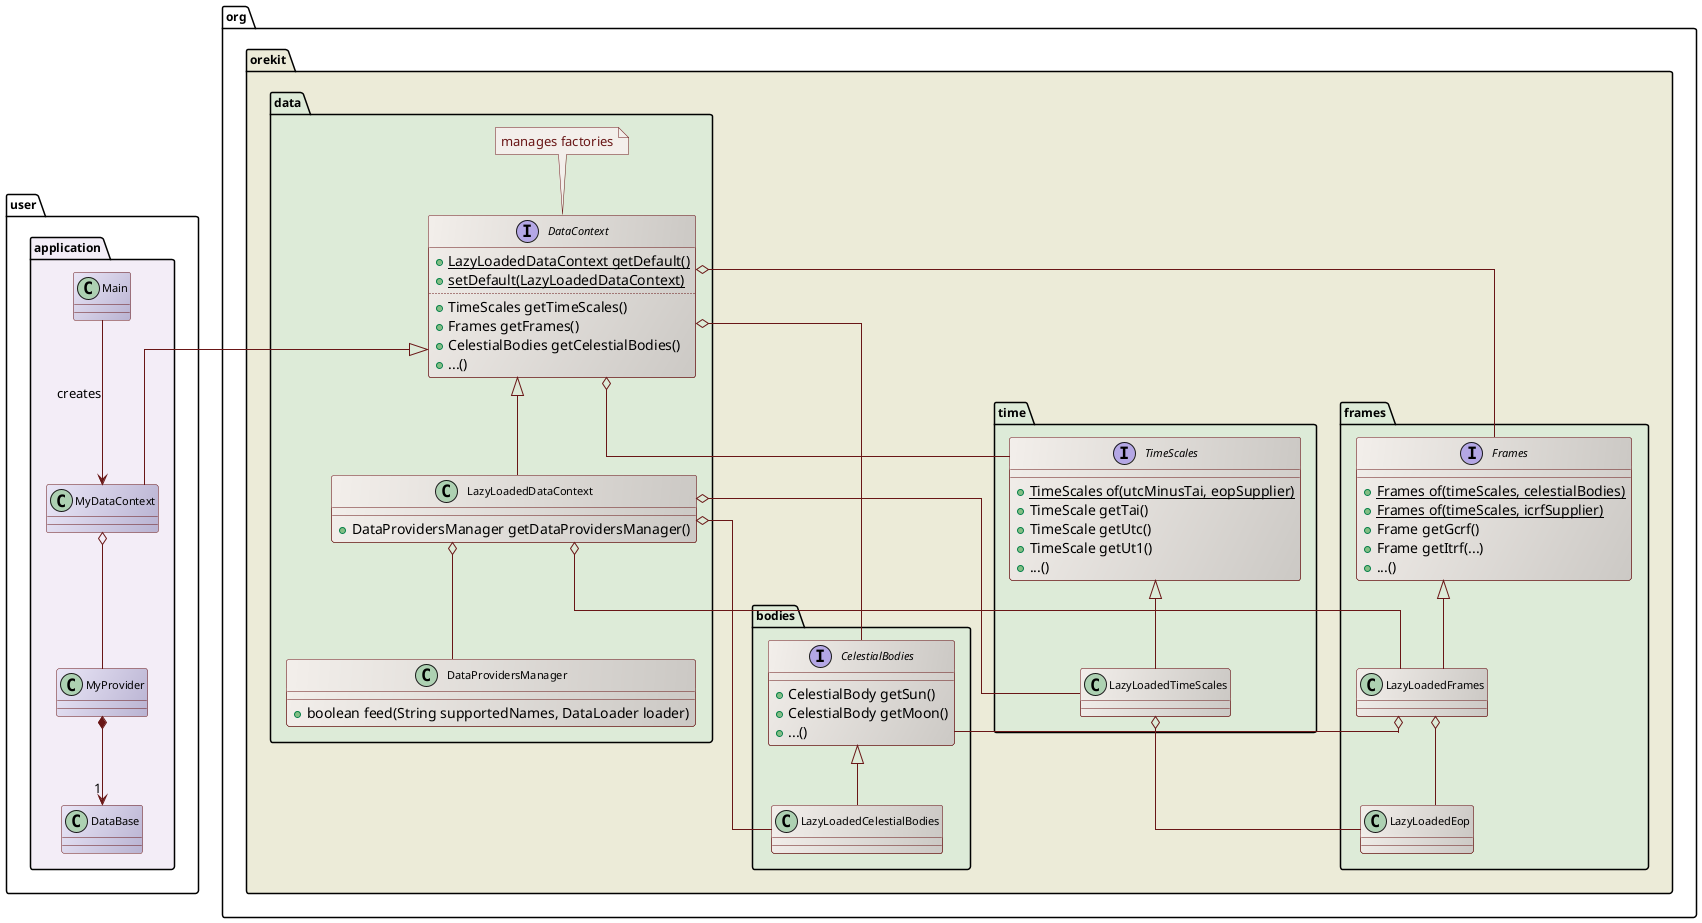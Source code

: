 ' Copyright 2002-2024 CS GROUP
' Licensed to CS GROUP (CS) under one or more
' contributor license agreements.  See the NOTICE file distributed with
' this work for additional information regarding copyright ownership.
' CS licenses this file to You under the Apache License, Version 2.0
' (the "License"); you may not use this file except in compliance with
' the License.  You may obtain a copy of the License at
'
'   http://www.apache.org/licenses/LICENSE-2.0
'
' Unless required by applicable law or agreed to in writing, software
' distributed under the License is distributed on an "AS IS" BASIS,
' WITHOUT WARRANTIES OR CONDITIONS OF ANY KIND, either express or implied.
' See the License for the specific language governing permissions and
' limitations under the License.
 
@startuml

  skinparam svek                  true
  skinparam ClassBackgroundColor  #F3EFEB/CCC9C5
  skinparam ClassArrowColor       #691616
  skinparam ClassBorderColor      #691616
  skinparam NoteBackgroundColor   #F3EFEB
  skinparam NoteBorderColor       #691616
  skinparam NoteFontColor         #691616
  skinparam ClassFontSize         11
  skinparam PackageFontSize       12
  skinparam linetype              ortho

  package org.orekit #ECEBD8 {

    package data #DDEBD8 {

      interface DataContext {
        + {static} LazyLoadedDataContext getDefault()
        + {static} setDefault(LazyLoadedDataContext)
        ..
        +TimeScales getTimeScales()
        +Frames getFrames()
        +CelestialBodies getCelestialBodies()
        +...()
      }
      note top
        manages factories
      end note

      class LazyLoadedDataContext {
        +DataProvidersManager getDataProvidersManager()
      }

      class DataProvidersManager {
        +boolean feed(String supportedNames, DataLoader loader)
      }

      LazyLoadedDataContext o--  DataProvidersManager
      DataContext           <|-- LazyLoadedDataContext

    }

    package time #DDEBD8 {
      interface TimeScales {
        {static} +TimeScales of(utcMinusTai, eopSupplier)
        +TimeScale getTai()
        +TimeScale getUtc()
        +TimeScale getUt1()
        +...()
      }

      DataContext o-- TimeScales

      class LazyLoadedTimeScales

      TimeScales            <|-- LazyLoadedTimeScales
      LazyLoadedDataContext o--  LazyLoadedTimeScales

    }

    package bodies #DDEBD8 {
      interface CelestialBodies{
        +CelestialBody getSun()
        +CelestialBody getMoon()
        +...()
      }

      class LazyLoadedCelestialBodies

      DataContext           o--  CelestialBodies
      CelestialBodies       <|-- LazyLoadedCelestialBodies
      LazyLoadedDataContext o--  LazyLoadedCelestialBodies

    }

    package frames #DDEBD8 {

      interface Frames {
        {static} +Frames of(timeScales, celestialBodies)
        {static} +Frames of(timeScales, icrfSupplier)
        +Frame getGcrf()
        +Frame getItrf(...)
        +...()
      }

      class LazyLoadedFrames

      class LazyLoadedEop
 
      DataContext           o--      Frames
      Frames                <|--     LazyLoadedFrames
      LazyLoadedTimeScales  o--      LazyLoadedEop
      LazyLoadedFrames      o--      LazyLoadedEop
      LazyLoadedFrames      o-right- CelestialBodies
      LazyLoadedDataContext o--      LazyLoadedFrames 

    }

  }

  package user.application #F3EDF7 {
    class MyDataContext #EAE6F7/B9B3D2
    class MyProvider    #EAE6F7/B9B3D2
    class DataBase      #EAE6F7/B9B3D2
    class Main          #EAE6F7/B9B3D2
    DataContext   <|--     MyDataContext
    MyDataContext o--      MyProvider
    Main          -->      MyDataContext : creates
    MyProvider    *--> "1" DataBase
  }

@enduml
